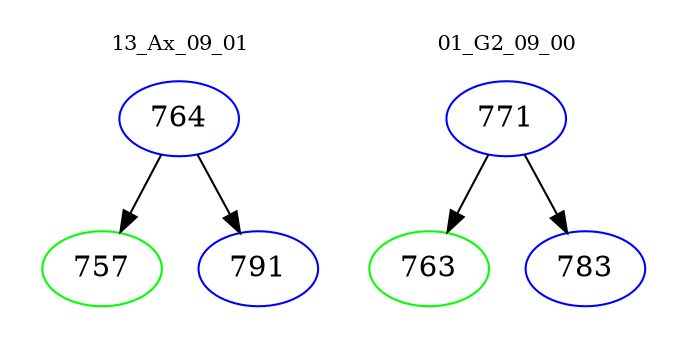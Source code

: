 digraph{
subgraph cluster_0 {
color = white
label = "13_Ax_09_01";
fontsize=10;
T0_764 [label="764", color="blue"]
T0_764 -> T0_757 [color="black"]
T0_757 [label="757", color="green"]
T0_764 -> T0_791 [color="black"]
T0_791 [label="791", color="blue"]
}
subgraph cluster_1 {
color = white
label = "01_G2_09_00";
fontsize=10;
T1_771 [label="771", color="blue"]
T1_771 -> T1_763 [color="black"]
T1_763 [label="763", color="green"]
T1_771 -> T1_783 [color="black"]
T1_783 [label="783", color="blue"]
}
}
